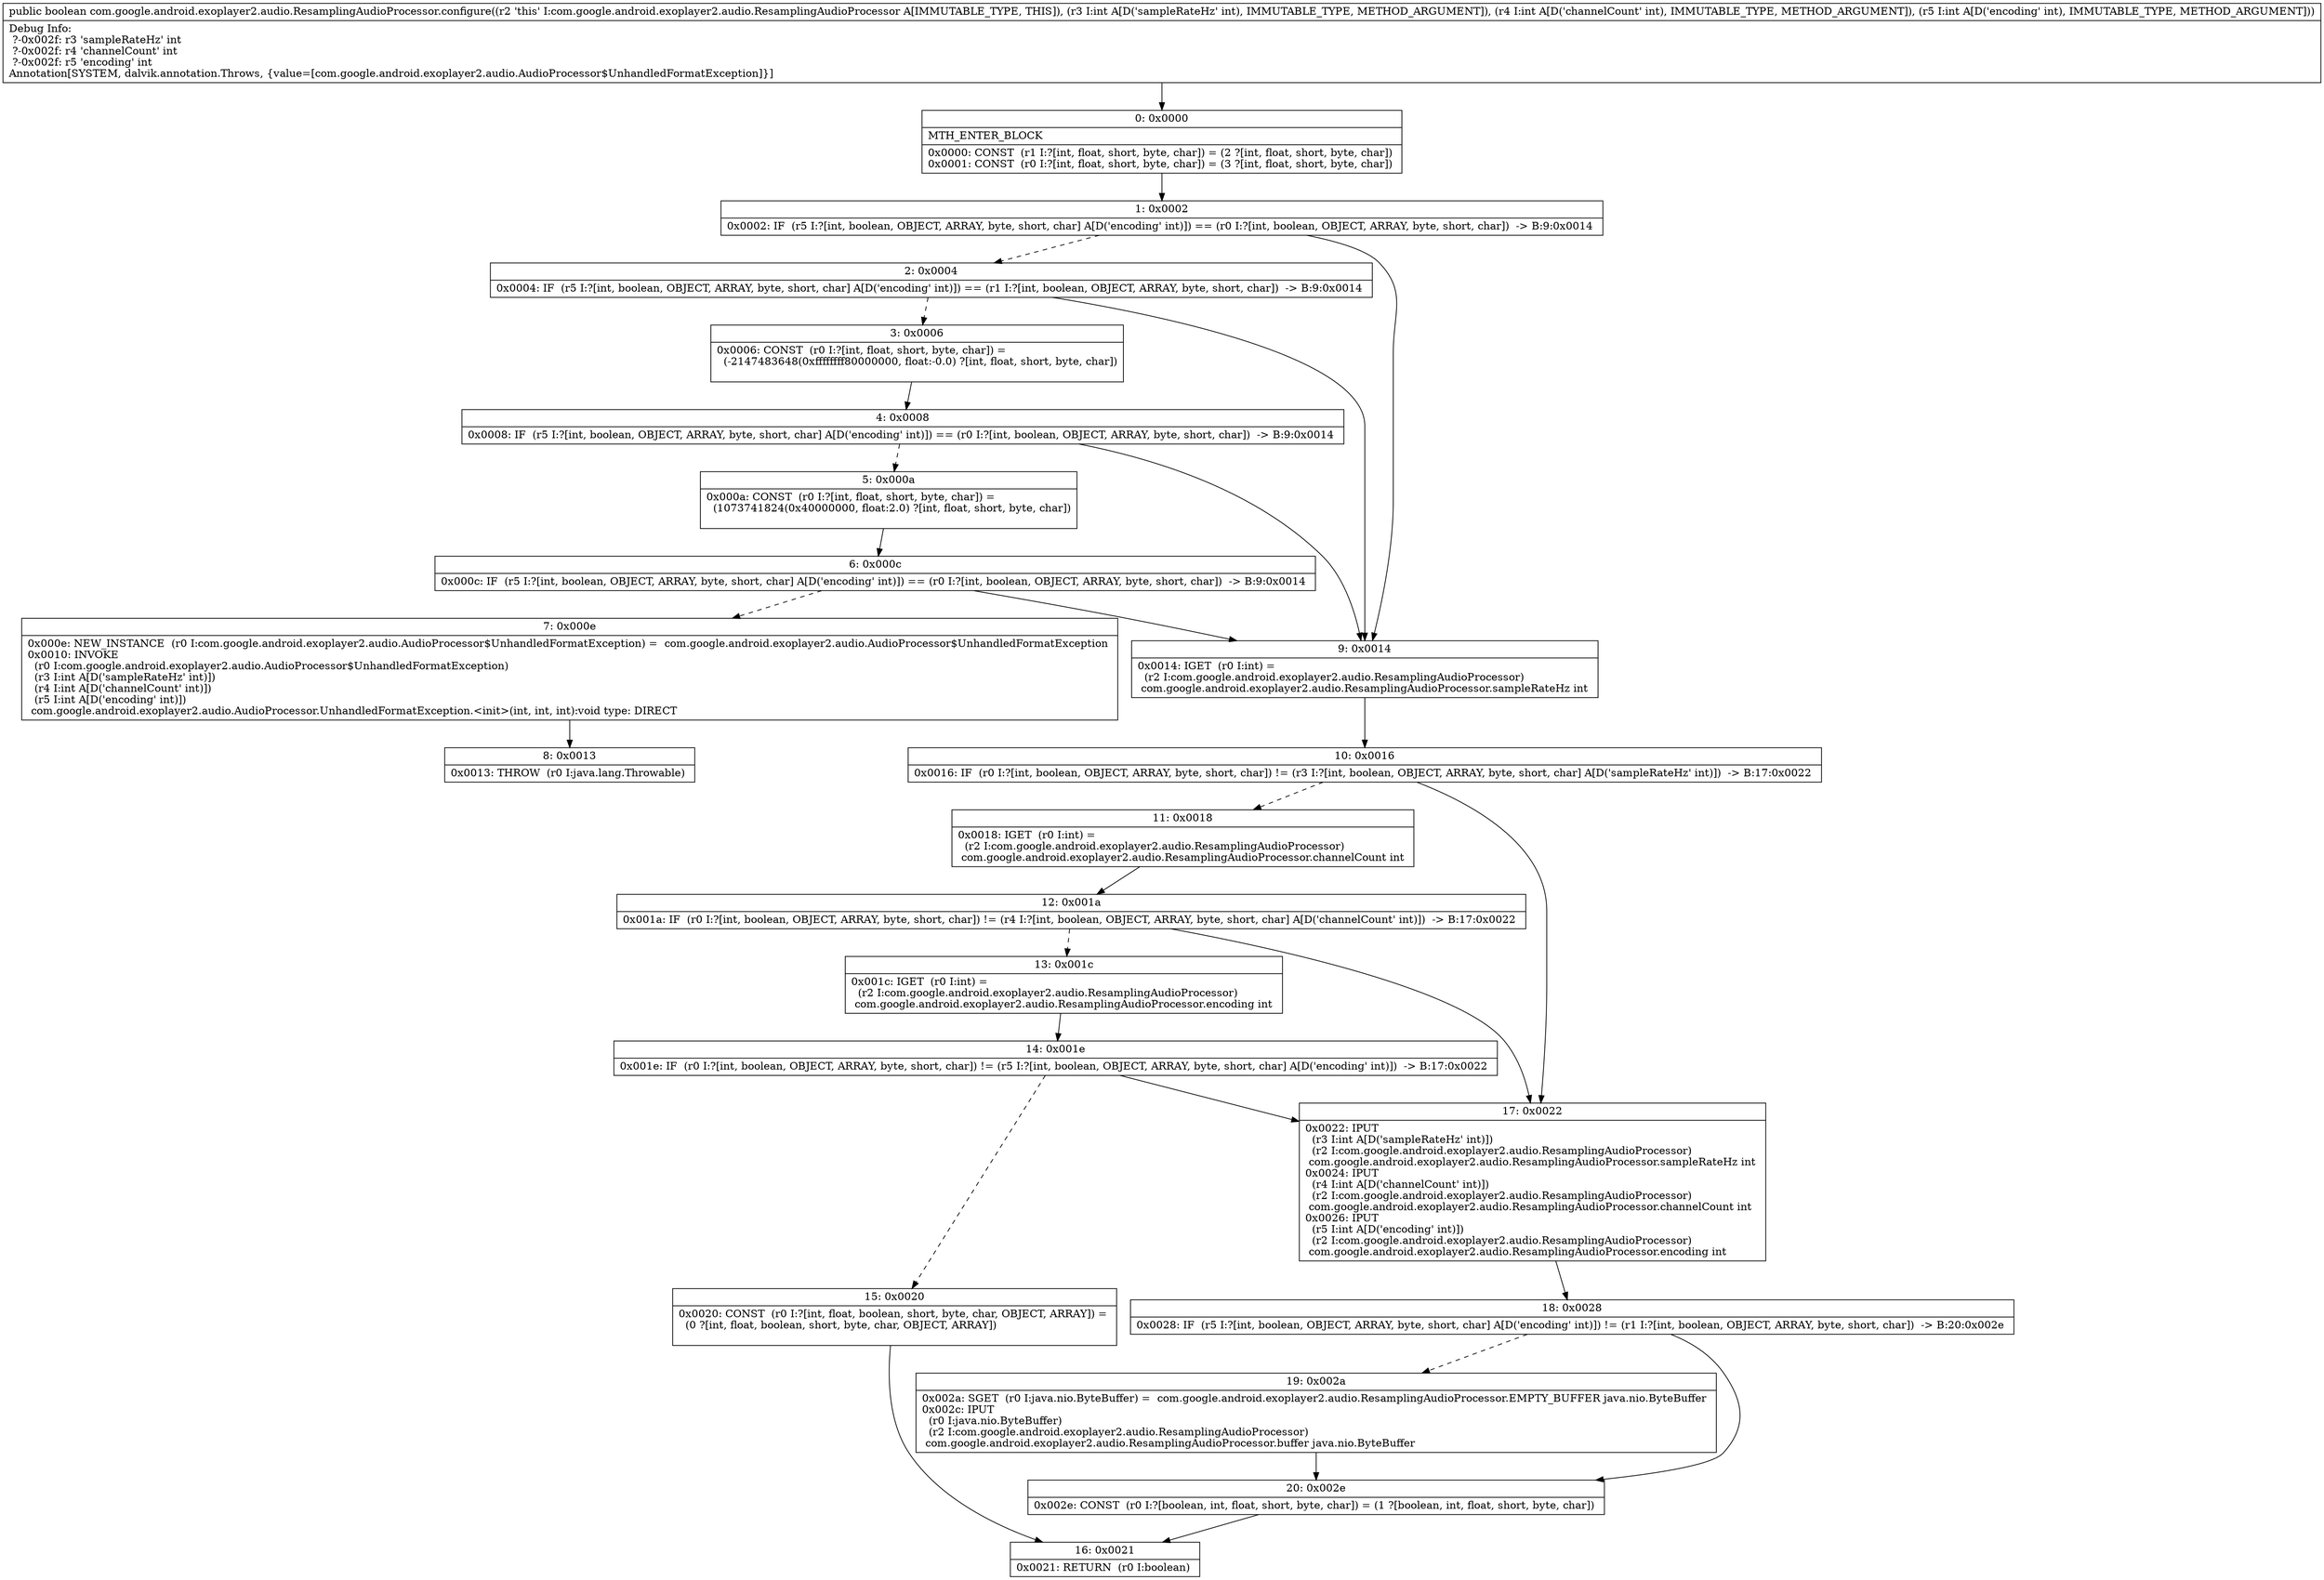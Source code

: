 digraph "CFG forcom.google.android.exoplayer2.audio.ResamplingAudioProcessor.configure(III)Z" {
Node_0 [shape=record,label="{0\:\ 0x0000|MTH_ENTER_BLOCK\l|0x0000: CONST  (r1 I:?[int, float, short, byte, char]) = (2 ?[int, float, short, byte, char]) \l0x0001: CONST  (r0 I:?[int, float, short, byte, char]) = (3 ?[int, float, short, byte, char]) \l}"];
Node_1 [shape=record,label="{1\:\ 0x0002|0x0002: IF  (r5 I:?[int, boolean, OBJECT, ARRAY, byte, short, char] A[D('encoding' int)]) == (r0 I:?[int, boolean, OBJECT, ARRAY, byte, short, char])  \-\> B:9:0x0014 \l}"];
Node_2 [shape=record,label="{2\:\ 0x0004|0x0004: IF  (r5 I:?[int, boolean, OBJECT, ARRAY, byte, short, char] A[D('encoding' int)]) == (r1 I:?[int, boolean, OBJECT, ARRAY, byte, short, char])  \-\> B:9:0x0014 \l}"];
Node_3 [shape=record,label="{3\:\ 0x0006|0x0006: CONST  (r0 I:?[int, float, short, byte, char]) = \l  (\-2147483648(0xffffffff80000000, float:\-0.0) ?[int, float, short, byte, char])\l \l}"];
Node_4 [shape=record,label="{4\:\ 0x0008|0x0008: IF  (r5 I:?[int, boolean, OBJECT, ARRAY, byte, short, char] A[D('encoding' int)]) == (r0 I:?[int, boolean, OBJECT, ARRAY, byte, short, char])  \-\> B:9:0x0014 \l}"];
Node_5 [shape=record,label="{5\:\ 0x000a|0x000a: CONST  (r0 I:?[int, float, short, byte, char]) = \l  (1073741824(0x40000000, float:2.0) ?[int, float, short, byte, char])\l \l}"];
Node_6 [shape=record,label="{6\:\ 0x000c|0x000c: IF  (r5 I:?[int, boolean, OBJECT, ARRAY, byte, short, char] A[D('encoding' int)]) == (r0 I:?[int, boolean, OBJECT, ARRAY, byte, short, char])  \-\> B:9:0x0014 \l}"];
Node_7 [shape=record,label="{7\:\ 0x000e|0x000e: NEW_INSTANCE  (r0 I:com.google.android.exoplayer2.audio.AudioProcessor$UnhandledFormatException) =  com.google.android.exoplayer2.audio.AudioProcessor$UnhandledFormatException \l0x0010: INVOKE  \l  (r0 I:com.google.android.exoplayer2.audio.AudioProcessor$UnhandledFormatException)\l  (r3 I:int A[D('sampleRateHz' int)])\l  (r4 I:int A[D('channelCount' int)])\l  (r5 I:int A[D('encoding' int)])\l com.google.android.exoplayer2.audio.AudioProcessor.UnhandledFormatException.\<init\>(int, int, int):void type: DIRECT \l}"];
Node_8 [shape=record,label="{8\:\ 0x0013|0x0013: THROW  (r0 I:java.lang.Throwable) \l}"];
Node_9 [shape=record,label="{9\:\ 0x0014|0x0014: IGET  (r0 I:int) = \l  (r2 I:com.google.android.exoplayer2.audio.ResamplingAudioProcessor)\l com.google.android.exoplayer2.audio.ResamplingAudioProcessor.sampleRateHz int \l}"];
Node_10 [shape=record,label="{10\:\ 0x0016|0x0016: IF  (r0 I:?[int, boolean, OBJECT, ARRAY, byte, short, char]) != (r3 I:?[int, boolean, OBJECT, ARRAY, byte, short, char] A[D('sampleRateHz' int)])  \-\> B:17:0x0022 \l}"];
Node_11 [shape=record,label="{11\:\ 0x0018|0x0018: IGET  (r0 I:int) = \l  (r2 I:com.google.android.exoplayer2.audio.ResamplingAudioProcessor)\l com.google.android.exoplayer2.audio.ResamplingAudioProcessor.channelCount int \l}"];
Node_12 [shape=record,label="{12\:\ 0x001a|0x001a: IF  (r0 I:?[int, boolean, OBJECT, ARRAY, byte, short, char]) != (r4 I:?[int, boolean, OBJECT, ARRAY, byte, short, char] A[D('channelCount' int)])  \-\> B:17:0x0022 \l}"];
Node_13 [shape=record,label="{13\:\ 0x001c|0x001c: IGET  (r0 I:int) = \l  (r2 I:com.google.android.exoplayer2.audio.ResamplingAudioProcessor)\l com.google.android.exoplayer2.audio.ResamplingAudioProcessor.encoding int \l}"];
Node_14 [shape=record,label="{14\:\ 0x001e|0x001e: IF  (r0 I:?[int, boolean, OBJECT, ARRAY, byte, short, char]) != (r5 I:?[int, boolean, OBJECT, ARRAY, byte, short, char] A[D('encoding' int)])  \-\> B:17:0x0022 \l}"];
Node_15 [shape=record,label="{15\:\ 0x0020|0x0020: CONST  (r0 I:?[int, float, boolean, short, byte, char, OBJECT, ARRAY]) = \l  (0 ?[int, float, boolean, short, byte, char, OBJECT, ARRAY])\l \l}"];
Node_16 [shape=record,label="{16\:\ 0x0021|0x0021: RETURN  (r0 I:boolean) \l}"];
Node_17 [shape=record,label="{17\:\ 0x0022|0x0022: IPUT  \l  (r3 I:int A[D('sampleRateHz' int)])\l  (r2 I:com.google.android.exoplayer2.audio.ResamplingAudioProcessor)\l com.google.android.exoplayer2.audio.ResamplingAudioProcessor.sampleRateHz int \l0x0024: IPUT  \l  (r4 I:int A[D('channelCount' int)])\l  (r2 I:com.google.android.exoplayer2.audio.ResamplingAudioProcessor)\l com.google.android.exoplayer2.audio.ResamplingAudioProcessor.channelCount int \l0x0026: IPUT  \l  (r5 I:int A[D('encoding' int)])\l  (r2 I:com.google.android.exoplayer2.audio.ResamplingAudioProcessor)\l com.google.android.exoplayer2.audio.ResamplingAudioProcessor.encoding int \l}"];
Node_18 [shape=record,label="{18\:\ 0x0028|0x0028: IF  (r5 I:?[int, boolean, OBJECT, ARRAY, byte, short, char] A[D('encoding' int)]) != (r1 I:?[int, boolean, OBJECT, ARRAY, byte, short, char])  \-\> B:20:0x002e \l}"];
Node_19 [shape=record,label="{19\:\ 0x002a|0x002a: SGET  (r0 I:java.nio.ByteBuffer) =  com.google.android.exoplayer2.audio.ResamplingAudioProcessor.EMPTY_BUFFER java.nio.ByteBuffer \l0x002c: IPUT  \l  (r0 I:java.nio.ByteBuffer)\l  (r2 I:com.google.android.exoplayer2.audio.ResamplingAudioProcessor)\l com.google.android.exoplayer2.audio.ResamplingAudioProcessor.buffer java.nio.ByteBuffer \l}"];
Node_20 [shape=record,label="{20\:\ 0x002e|0x002e: CONST  (r0 I:?[boolean, int, float, short, byte, char]) = (1 ?[boolean, int, float, short, byte, char]) \l}"];
MethodNode[shape=record,label="{public boolean com.google.android.exoplayer2.audio.ResamplingAudioProcessor.configure((r2 'this' I:com.google.android.exoplayer2.audio.ResamplingAudioProcessor A[IMMUTABLE_TYPE, THIS]), (r3 I:int A[D('sampleRateHz' int), IMMUTABLE_TYPE, METHOD_ARGUMENT]), (r4 I:int A[D('channelCount' int), IMMUTABLE_TYPE, METHOD_ARGUMENT]), (r5 I:int A[D('encoding' int), IMMUTABLE_TYPE, METHOD_ARGUMENT]))  | Debug Info:\l  ?\-0x002f: r3 'sampleRateHz' int\l  ?\-0x002f: r4 'channelCount' int\l  ?\-0x002f: r5 'encoding' int\lAnnotation[SYSTEM, dalvik.annotation.Throws, \{value=[com.google.android.exoplayer2.audio.AudioProcessor$UnhandledFormatException]\}]\l}"];
MethodNode -> Node_0;
Node_0 -> Node_1;
Node_1 -> Node_2[style=dashed];
Node_1 -> Node_9;
Node_2 -> Node_3[style=dashed];
Node_2 -> Node_9;
Node_3 -> Node_4;
Node_4 -> Node_5[style=dashed];
Node_4 -> Node_9;
Node_5 -> Node_6;
Node_6 -> Node_7[style=dashed];
Node_6 -> Node_9;
Node_7 -> Node_8;
Node_9 -> Node_10;
Node_10 -> Node_11[style=dashed];
Node_10 -> Node_17;
Node_11 -> Node_12;
Node_12 -> Node_13[style=dashed];
Node_12 -> Node_17;
Node_13 -> Node_14;
Node_14 -> Node_15[style=dashed];
Node_14 -> Node_17;
Node_15 -> Node_16;
Node_17 -> Node_18;
Node_18 -> Node_19[style=dashed];
Node_18 -> Node_20;
Node_19 -> Node_20;
Node_20 -> Node_16;
}

